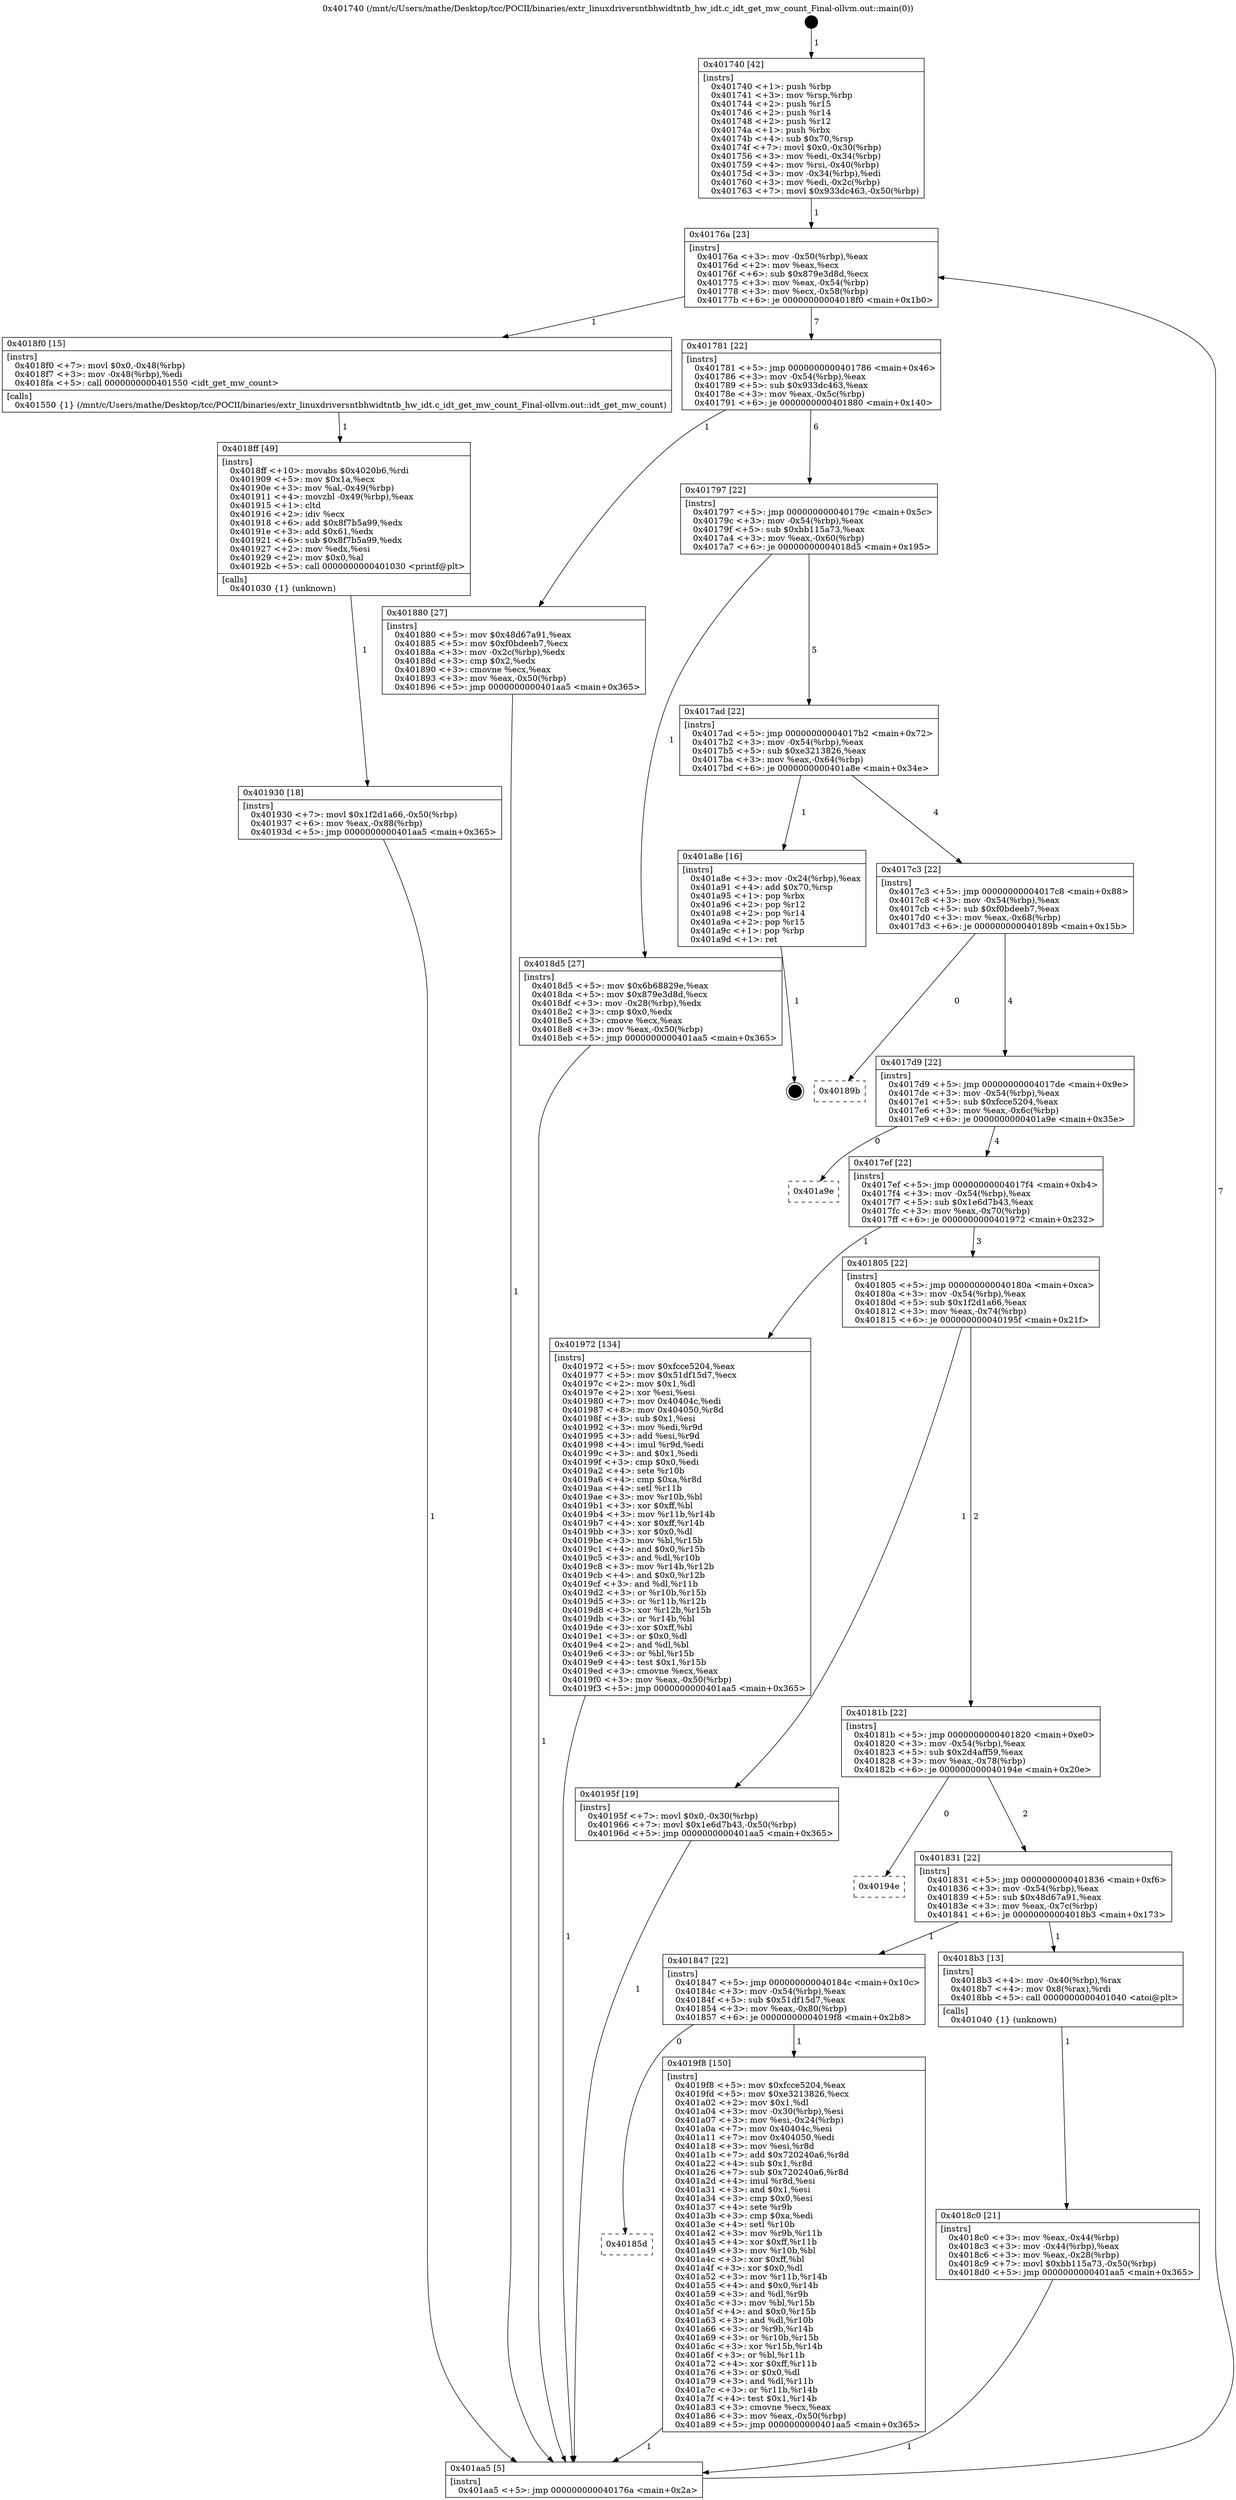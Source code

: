 digraph "0x401740" {
  label = "0x401740 (/mnt/c/Users/mathe/Desktop/tcc/POCII/binaries/extr_linuxdriversntbhwidtntb_hw_idt.c_idt_get_mw_count_Final-ollvm.out::main(0))"
  labelloc = "t"
  node[shape=record]

  Entry [label="",width=0.3,height=0.3,shape=circle,fillcolor=black,style=filled]
  "0x40176a" [label="{
     0x40176a [23]\l
     | [instrs]\l
     &nbsp;&nbsp;0x40176a \<+3\>: mov -0x50(%rbp),%eax\l
     &nbsp;&nbsp;0x40176d \<+2\>: mov %eax,%ecx\l
     &nbsp;&nbsp;0x40176f \<+6\>: sub $0x879e3d8d,%ecx\l
     &nbsp;&nbsp;0x401775 \<+3\>: mov %eax,-0x54(%rbp)\l
     &nbsp;&nbsp;0x401778 \<+3\>: mov %ecx,-0x58(%rbp)\l
     &nbsp;&nbsp;0x40177b \<+6\>: je 00000000004018f0 \<main+0x1b0\>\l
  }"]
  "0x4018f0" [label="{
     0x4018f0 [15]\l
     | [instrs]\l
     &nbsp;&nbsp;0x4018f0 \<+7\>: movl $0x0,-0x48(%rbp)\l
     &nbsp;&nbsp;0x4018f7 \<+3\>: mov -0x48(%rbp),%edi\l
     &nbsp;&nbsp;0x4018fa \<+5\>: call 0000000000401550 \<idt_get_mw_count\>\l
     | [calls]\l
     &nbsp;&nbsp;0x401550 \{1\} (/mnt/c/Users/mathe/Desktop/tcc/POCII/binaries/extr_linuxdriversntbhwidtntb_hw_idt.c_idt_get_mw_count_Final-ollvm.out::idt_get_mw_count)\l
  }"]
  "0x401781" [label="{
     0x401781 [22]\l
     | [instrs]\l
     &nbsp;&nbsp;0x401781 \<+5\>: jmp 0000000000401786 \<main+0x46\>\l
     &nbsp;&nbsp;0x401786 \<+3\>: mov -0x54(%rbp),%eax\l
     &nbsp;&nbsp;0x401789 \<+5\>: sub $0x933dc463,%eax\l
     &nbsp;&nbsp;0x40178e \<+3\>: mov %eax,-0x5c(%rbp)\l
     &nbsp;&nbsp;0x401791 \<+6\>: je 0000000000401880 \<main+0x140\>\l
  }"]
  Exit [label="",width=0.3,height=0.3,shape=circle,fillcolor=black,style=filled,peripheries=2]
  "0x401880" [label="{
     0x401880 [27]\l
     | [instrs]\l
     &nbsp;&nbsp;0x401880 \<+5\>: mov $0x48d67a91,%eax\l
     &nbsp;&nbsp;0x401885 \<+5\>: mov $0xf0bdeeb7,%ecx\l
     &nbsp;&nbsp;0x40188a \<+3\>: mov -0x2c(%rbp),%edx\l
     &nbsp;&nbsp;0x40188d \<+3\>: cmp $0x2,%edx\l
     &nbsp;&nbsp;0x401890 \<+3\>: cmovne %ecx,%eax\l
     &nbsp;&nbsp;0x401893 \<+3\>: mov %eax,-0x50(%rbp)\l
     &nbsp;&nbsp;0x401896 \<+5\>: jmp 0000000000401aa5 \<main+0x365\>\l
  }"]
  "0x401797" [label="{
     0x401797 [22]\l
     | [instrs]\l
     &nbsp;&nbsp;0x401797 \<+5\>: jmp 000000000040179c \<main+0x5c\>\l
     &nbsp;&nbsp;0x40179c \<+3\>: mov -0x54(%rbp),%eax\l
     &nbsp;&nbsp;0x40179f \<+5\>: sub $0xbb115a73,%eax\l
     &nbsp;&nbsp;0x4017a4 \<+3\>: mov %eax,-0x60(%rbp)\l
     &nbsp;&nbsp;0x4017a7 \<+6\>: je 00000000004018d5 \<main+0x195\>\l
  }"]
  "0x401aa5" [label="{
     0x401aa5 [5]\l
     | [instrs]\l
     &nbsp;&nbsp;0x401aa5 \<+5\>: jmp 000000000040176a \<main+0x2a\>\l
  }"]
  "0x401740" [label="{
     0x401740 [42]\l
     | [instrs]\l
     &nbsp;&nbsp;0x401740 \<+1\>: push %rbp\l
     &nbsp;&nbsp;0x401741 \<+3\>: mov %rsp,%rbp\l
     &nbsp;&nbsp;0x401744 \<+2\>: push %r15\l
     &nbsp;&nbsp;0x401746 \<+2\>: push %r14\l
     &nbsp;&nbsp;0x401748 \<+2\>: push %r12\l
     &nbsp;&nbsp;0x40174a \<+1\>: push %rbx\l
     &nbsp;&nbsp;0x40174b \<+4\>: sub $0x70,%rsp\l
     &nbsp;&nbsp;0x40174f \<+7\>: movl $0x0,-0x30(%rbp)\l
     &nbsp;&nbsp;0x401756 \<+3\>: mov %edi,-0x34(%rbp)\l
     &nbsp;&nbsp;0x401759 \<+4\>: mov %rsi,-0x40(%rbp)\l
     &nbsp;&nbsp;0x40175d \<+3\>: mov -0x34(%rbp),%edi\l
     &nbsp;&nbsp;0x401760 \<+3\>: mov %edi,-0x2c(%rbp)\l
     &nbsp;&nbsp;0x401763 \<+7\>: movl $0x933dc463,-0x50(%rbp)\l
  }"]
  "0x40185d" [label="{
     0x40185d\l
  }", style=dashed]
  "0x4018d5" [label="{
     0x4018d5 [27]\l
     | [instrs]\l
     &nbsp;&nbsp;0x4018d5 \<+5\>: mov $0x6b68829e,%eax\l
     &nbsp;&nbsp;0x4018da \<+5\>: mov $0x879e3d8d,%ecx\l
     &nbsp;&nbsp;0x4018df \<+3\>: mov -0x28(%rbp),%edx\l
     &nbsp;&nbsp;0x4018e2 \<+3\>: cmp $0x0,%edx\l
     &nbsp;&nbsp;0x4018e5 \<+3\>: cmove %ecx,%eax\l
     &nbsp;&nbsp;0x4018e8 \<+3\>: mov %eax,-0x50(%rbp)\l
     &nbsp;&nbsp;0x4018eb \<+5\>: jmp 0000000000401aa5 \<main+0x365\>\l
  }"]
  "0x4017ad" [label="{
     0x4017ad [22]\l
     | [instrs]\l
     &nbsp;&nbsp;0x4017ad \<+5\>: jmp 00000000004017b2 \<main+0x72\>\l
     &nbsp;&nbsp;0x4017b2 \<+3\>: mov -0x54(%rbp),%eax\l
     &nbsp;&nbsp;0x4017b5 \<+5\>: sub $0xe3213826,%eax\l
     &nbsp;&nbsp;0x4017ba \<+3\>: mov %eax,-0x64(%rbp)\l
     &nbsp;&nbsp;0x4017bd \<+6\>: je 0000000000401a8e \<main+0x34e\>\l
  }"]
  "0x4019f8" [label="{
     0x4019f8 [150]\l
     | [instrs]\l
     &nbsp;&nbsp;0x4019f8 \<+5\>: mov $0xfcce5204,%eax\l
     &nbsp;&nbsp;0x4019fd \<+5\>: mov $0xe3213826,%ecx\l
     &nbsp;&nbsp;0x401a02 \<+2\>: mov $0x1,%dl\l
     &nbsp;&nbsp;0x401a04 \<+3\>: mov -0x30(%rbp),%esi\l
     &nbsp;&nbsp;0x401a07 \<+3\>: mov %esi,-0x24(%rbp)\l
     &nbsp;&nbsp;0x401a0a \<+7\>: mov 0x40404c,%esi\l
     &nbsp;&nbsp;0x401a11 \<+7\>: mov 0x404050,%edi\l
     &nbsp;&nbsp;0x401a18 \<+3\>: mov %esi,%r8d\l
     &nbsp;&nbsp;0x401a1b \<+7\>: add $0x720240a6,%r8d\l
     &nbsp;&nbsp;0x401a22 \<+4\>: sub $0x1,%r8d\l
     &nbsp;&nbsp;0x401a26 \<+7\>: sub $0x720240a6,%r8d\l
     &nbsp;&nbsp;0x401a2d \<+4\>: imul %r8d,%esi\l
     &nbsp;&nbsp;0x401a31 \<+3\>: and $0x1,%esi\l
     &nbsp;&nbsp;0x401a34 \<+3\>: cmp $0x0,%esi\l
     &nbsp;&nbsp;0x401a37 \<+4\>: sete %r9b\l
     &nbsp;&nbsp;0x401a3b \<+3\>: cmp $0xa,%edi\l
     &nbsp;&nbsp;0x401a3e \<+4\>: setl %r10b\l
     &nbsp;&nbsp;0x401a42 \<+3\>: mov %r9b,%r11b\l
     &nbsp;&nbsp;0x401a45 \<+4\>: xor $0xff,%r11b\l
     &nbsp;&nbsp;0x401a49 \<+3\>: mov %r10b,%bl\l
     &nbsp;&nbsp;0x401a4c \<+3\>: xor $0xff,%bl\l
     &nbsp;&nbsp;0x401a4f \<+3\>: xor $0x0,%dl\l
     &nbsp;&nbsp;0x401a52 \<+3\>: mov %r11b,%r14b\l
     &nbsp;&nbsp;0x401a55 \<+4\>: and $0x0,%r14b\l
     &nbsp;&nbsp;0x401a59 \<+3\>: and %dl,%r9b\l
     &nbsp;&nbsp;0x401a5c \<+3\>: mov %bl,%r15b\l
     &nbsp;&nbsp;0x401a5f \<+4\>: and $0x0,%r15b\l
     &nbsp;&nbsp;0x401a63 \<+3\>: and %dl,%r10b\l
     &nbsp;&nbsp;0x401a66 \<+3\>: or %r9b,%r14b\l
     &nbsp;&nbsp;0x401a69 \<+3\>: or %r10b,%r15b\l
     &nbsp;&nbsp;0x401a6c \<+3\>: xor %r15b,%r14b\l
     &nbsp;&nbsp;0x401a6f \<+3\>: or %bl,%r11b\l
     &nbsp;&nbsp;0x401a72 \<+4\>: xor $0xff,%r11b\l
     &nbsp;&nbsp;0x401a76 \<+3\>: or $0x0,%dl\l
     &nbsp;&nbsp;0x401a79 \<+3\>: and %dl,%r11b\l
     &nbsp;&nbsp;0x401a7c \<+3\>: or %r11b,%r14b\l
     &nbsp;&nbsp;0x401a7f \<+4\>: test $0x1,%r14b\l
     &nbsp;&nbsp;0x401a83 \<+3\>: cmovne %ecx,%eax\l
     &nbsp;&nbsp;0x401a86 \<+3\>: mov %eax,-0x50(%rbp)\l
     &nbsp;&nbsp;0x401a89 \<+5\>: jmp 0000000000401aa5 \<main+0x365\>\l
  }"]
  "0x401a8e" [label="{
     0x401a8e [16]\l
     | [instrs]\l
     &nbsp;&nbsp;0x401a8e \<+3\>: mov -0x24(%rbp),%eax\l
     &nbsp;&nbsp;0x401a91 \<+4\>: add $0x70,%rsp\l
     &nbsp;&nbsp;0x401a95 \<+1\>: pop %rbx\l
     &nbsp;&nbsp;0x401a96 \<+2\>: pop %r12\l
     &nbsp;&nbsp;0x401a98 \<+2\>: pop %r14\l
     &nbsp;&nbsp;0x401a9a \<+2\>: pop %r15\l
     &nbsp;&nbsp;0x401a9c \<+1\>: pop %rbp\l
     &nbsp;&nbsp;0x401a9d \<+1\>: ret\l
  }"]
  "0x4017c3" [label="{
     0x4017c3 [22]\l
     | [instrs]\l
     &nbsp;&nbsp;0x4017c3 \<+5\>: jmp 00000000004017c8 \<main+0x88\>\l
     &nbsp;&nbsp;0x4017c8 \<+3\>: mov -0x54(%rbp),%eax\l
     &nbsp;&nbsp;0x4017cb \<+5\>: sub $0xf0bdeeb7,%eax\l
     &nbsp;&nbsp;0x4017d0 \<+3\>: mov %eax,-0x68(%rbp)\l
     &nbsp;&nbsp;0x4017d3 \<+6\>: je 000000000040189b \<main+0x15b\>\l
  }"]
  "0x401930" [label="{
     0x401930 [18]\l
     | [instrs]\l
     &nbsp;&nbsp;0x401930 \<+7\>: movl $0x1f2d1a66,-0x50(%rbp)\l
     &nbsp;&nbsp;0x401937 \<+6\>: mov %eax,-0x88(%rbp)\l
     &nbsp;&nbsp;0x40193d \<+5\>: jmp 0000000000401aa5 \<main+0x365\>\l
  }"]
  "0x40189b" [label="{
     0x40189b\l
  }", style=dashed]
  "0x4017d9" [label="{
     0x4017d9 [22]\l
     | [instrs]\l
     &nbsp;&nbsp;0x4017d9 \<+5\>: jmp 00000000004017de \<main+0x9e\>\l
     &nbsp;&nbsp;0x4017de \<+3\>: mov -0x54(%rbp),%eax\l
     &nbsp;&nbsp;0x4017e1 \<+5\>: sub $0xfcce5204,%eax\l
     &nbsp;&nbsp;0x4017e6 \<+3\>: mov %eax,-0x6c(%rbp)\l
     &nbsp;&nbsp;0x4017e9 \<+6\>: je 0000000000401a9e \<main+0x35e\>\l
  }"]
  "0x4018ff" [label="{
     0x4018ff [49]\l
     | [instrs]\l
     &nbsp;&nbsp;0x4018ff \<+10\>: movabs $0x4020b6,%rdi\l
     &nbsp;&nbsp;0x401909 \<+5\>: mov $0x1a,%ecx\l
     &nbsp;&nbsp;0x40190e \<+3\>: mov %al,-0x49(%rbp)\l
     &nbsp;&nbsp;0x401911 \<+4\>: movzbl -0x49(%rbp),%eax\l
     &nbsp;&nbsp;0x401915 \<+1\>: cltd\l
     &nbsp;&nbsp;0x401916 \<+2\>: idiv %ecx\l
     &nbsp;&nbsp;0x401918 \<+6\>: add $0x8f7b5a99,%edx\l
     &nbsp;&nbsp;0x40191e \<+3\>: add $0x61,%edx\l
     &nbsp;&nbsp;0x401921 \<+6\>: sub $0x8f7b5a99,%edx\l
     &nbsp;&nbsp;0x401927 \<+2\>: mov %edx,%esi\l
     &nbsp;&nbsp;0x401929 \<+2\>: mov $0x0,%al\l
     &nbsp;&nbsp;0x40192b \<+5\>: call 0000000000401030 \<printf@plt\>\l
     | [calls]\l
     &nbsp;&nbsp;0x401030 \{1\} (unknown)\l
  }"]
  "0x401a9e" [label="{
     0x401a9e\l
  }", style=dashed]
  "0x4017ef" [label="{
     0x4017ef [22]\l
     | [instrs]\l
     &nbsp;&nbsp;0x4017ef \<+5\>: jmp 00000000004017f4 \<main+0xb4\>\l
     &nbsp;&nbsp;0x4017f4 \<+3\>: mov -0x54(%rbp),%eax\l
     &nbsp;&nbsp;0x4017f7 \<+5\>: sub $0x1e6d7b43,%eax\l
     &nbsp;&nbsp;0x4017fc \<+3\>: mov %eax,-0x70(%rbp)\l
     &nbsp;&nbsp;0x4017ff \<+6\>: je 0000000000401972 \<main+0x232\>\l
  }"]
  "0x4018c0" [label="{
     0x4018c0 [21]\l
     | [instrs]\l
     &nbsp;&nbsp;0x4018c0 \<+3\>: mov %eax,-0x44(%rbp)\l
     &nbsp;&nbsp;0x4018c3 \<+3\>: mov -0x44(%rbp),%eax\l
     &nbsp;&nbsp;0x4018c6 \<+3\>: mov %eax,-0x28(%rbp)\l
     &nbsp;&nbsp;0x4018c9 \<+7\>: movl $0xbb115a73,-0x50(%rbp)\l
     &nbsp;&nbsp;0x4018d0 \<+5\>: jmp 0000000000401aa5 \<main+0x365\>\l
  }"]
  "0x401972" [label="{
     0x401972 [134]\l
     | [instrs]\l
     &nbsp;&nbsp;0x401972 \<+5\>: mov $0xfcce5204,%eax\l
     &nbsp;&nbsp;0x401977 \<+5\>: mov $0x51df15d7,%ecx\l
     &nbsp;&nbsp;0x40197c \<+2\>: mov $0x1,%dl\l
     &nbsp;&nbsp;0x40197e \<+2\>: xor %esi,%esi\l
     &nbsp;&nbsp;0x401980 \<+7\>: mov 0x40404c,%edi\l
     &nbsp;&nbsp;0x401987 \<+8\>: mov 0x404050,%r8d\l
     &nbsp;&nbsp;0x40198f \<+3\>: sub $0x1,%esi\l
     &nbsp;&nbsp;0x401992 \<+3\>: mov %edi,%r9d\l
     &nbsp;&nbsp;0x401995 \<+3\>: add %esi,%r9d\l
     &nbsp;&nbsp;0x401998 \<+4\>: imul %r9d,%edi\l
     &nbsp;&nbsp;0x40199c \<+3\>: and $0x1,%edi\l
     &nbsp;&nbsp;0x40199f \<+3\>: cmp $0x0,%edi\l
     &nbsp;&nbsp;0x4019a2 \<+4\>: sete %r10b\l
     &nbsp;&nbsp;0x4019a6 \<+4\>: cmp $0xa,%r8d\l
     &nbsp;&nbsp;0x4019aa \<+4\>: setl %r11b\l
     &nbsp;&nbsp;0x4019ae \<+3\>: mov %r10b,%bl\l
     &nbsp;&nbsp;0x4019b1 \<+3\>: xor $0xff,%bl\l
     &nbsp;&nbsp;0x4019b4 \<+3\>: mov %r11b,%r14b\l
     &nbsp;&nbsp;0x4019b7 \<+4\>: xor $0xff,%r14b\l
     &nbsp;&nbsp;0x4019bb \<+3\>: xor $0x0,%dl\l
     &nbsp;&nbsp;0x4019be \<+3\>: mov %bl,%r15b\l
     &nbsp;&nbsp;0x4019c1 \<+4\>: and $0x0,%r15b\l
     &nbsp;&nbsp;0x4019c5 \<+3\>: and %dl,%r10b\l
     &nbsp;&nbsp;0x4019c8 \<+3\>: mov %r14b,%r12b\l
     &nbsp;&nbsp;0x4019cb \<+4\>: and $0x0,%r12b\l
     &nbsp;&nbsp;0x4019cf \<+3\>: and %dl,%r11b\l
     &nbsp;&nbsp;0x4019d2 \<+3\>: or %r10b,%r15b\l
     &nbsp;&nbsp;0x4019d5 \<+3\>: or %r11b,%r12b\l
     &nbsp;&nbsp;0x4019d8 \<+3\>: xor %r12b,%r15b\l
     &nbsp;&nbsp;0x4019db \<+3\>: or %r14b,%bl\l
     &nbsp;&nbsp;0x4019de \<+3\>: xor $0xff,%bl\l
     &nbsp;&nbsp;0x4019e1 \<+3\>: or $0x0,%dl\l
     &nbsp;&nbsp;0x4019e4 \<+2\>: and %dl,%bl\l
     &nbsp;&nbsp;0x4019e6 \<+3\>: or %bl,%r15b\l
     &nbsp;&nbsp;0x4019e9 \<+4\>: test $0x1,%r15b\l
     &nbsp;&nbsp;0x4019ed \<+3\>: cmovne %ecx,%eax\l
     &nbsp;&nbsp;0x4019f0 \<+3\>: mov %eax,-0x50(%rbp)\l
     &nbsp;&nbsp;0x4019f3 \<+5\>: jmp 0000000000401aa5 \<main+0x365\>\l
  }"]
  "0x401805" [label="{
     0x401805 [22]\l
     | [instrs]\l
     &nbsp;&nbsp;0x401805 \<+5\>: jmp 000000000040180a \<main+0xca\>\l
     &nbsp;&nbsp;0x40180a \<+3\>: mov -0x54(%rbp),%eax\l
     &nbsp;&nbsp;0x40180d \<+5\>: sub $0x1f2d1a66,%eax\l
     &nbsp;&nbsp;0x401812 \<+3\>: mov %eax,-0x74(%rbp)\l
     &nbsp;&nbsp;0x401815 \<+6\>: je 000000000040195f \<main+0x21f\>\l
  }"]
  "0x401847" [label="{
     0x401847 [22]\l
     | [instrs]\l
     &nbsp;&nbsp;0x401847 \<+5\>: jmp 000000000040184c \<main+0x10c\>\l
     &nbsp;&nbsp;0x40184c \<+3\>: mov -0x54(%rbp),%eax\l
     &nbsp;&nbsp;0x40184f \<+5\>: sub $0x51df15d7,%eax\l
     &nbsp;&nbsp;0x401854 \<+3\>: mov %eax,-0x80(%rbp)\l
     &nbsp;&nbsp;0x401857 \<+6\>: je 00000000004019f8 \<main+0x2b8\>\l
  }"]
  "0x40195f" [label="{
     0x40195f [19]\l
     | [instrs]\l
     &nbsp;&nbsp;0x40195f \<+7\>: movl $0x0,-0x30(%rbp)\l
     &nbsp;&nbsp;0x401966 \<+7\>: movl $0x1e6d7b43,-0x50(%rbp)\l
     &nbsp;&nbsp;0x40196d \<+5\>: jmp 0000000000401aa5 \<main+0x365\>\l
  }"]
  "0x40181b" [label="{
     0x40181b [22]\l
     | [instrs]\l
     &nbsp;&nbsp;0x40181b \<+5\>: jmp 0000000000401820 \<main+0xe0\>\l
     &nbsp;&nbsp;0x401820 \<+3\>: mov -0x54(%rbp),%eax\l
     &nbsp;&nbsp;0x401823 \<+5\>: sub $0x2d4aff59,%eax\l
     &nbsp;&nbsp;0x401828 \<+3\>: mov %eax,-0x78(%rbp)\l
     &nbsp;&nbsp;0x40182b \<+6\>: je 000000000040194e \<main+0x20e\>\l
  }"]
  "0x4018b3" [label="{
     0x4018b3 [13]\l
     | [instrs]\l
     &nbsp;&nbsp;0x4018b3 \<+4\>: mov -0x40(%rbp),%rax\l
     &nbsp;&nbsp;0x4018b7 \<+4\>: mov 0x8(%rax),%rdi\l
     &nbsp;&nbsp;0x4018bb \<+5\>: call 0000000000401040 \<atoi@plt\>\l
     | [calls]\l
     &nbsp;&nbsp;0x401040 \{1\} (unknown)\l
  }"]
  "0x40194e" [label="{
     0x40194e\l
  }", style=dashed]
  "0x401831" [label="{
     0x401831 [22]\l
     | [instrs]\l
     &nbsp;&nbsp;0x401831 \<+5\>: jmp 0000000000401836 \<main+0xf6\>\l
     &nbsp;&nbsp;0x401836 \<+3\>: mov -0x54(%rbp),%eax\l
     &nbsp;&nbsp;0x401839 \<+5\>: sub $0x48d67a91,%eax\l
     &nbsp;&nbsp;0x40183e \<+3\>: mov %eax,-0x7c(%rbp)\l
     &nbsp;&nbsp;0x401841 \<+6\>: je 00000000004018b3 \<main+0x173\>\l
  }"]
  Entry -> "0x401740" [label=" 1"]
  "0x40176a" -> "0x4018f0" [label=" 1"]
  "0x40176a" -> "0x401781" [label=" 7"]
  "0x401a8e" -> Exit [label=" 1"]
  "0x401781" -> "0x401880" [label=" 1"]
  "0x401781" -> "0x401797" [label=" 6"]
  "0x401880" -> "0x401aa5" [label=" 1"]
  "0x401740" -> "0x40176a" [label=" 1"]
  "0x401aa5" -> "0x40176a" [label=" 7"]
  "0x4019f8" -> "0x401aa5" [label=" 1"]
  "0x401797" -> "0x4018d5" [label=" 1"]
  "0x401797" -> "0x4017ad" [label=" 5"]
  "0x401847" -> "0x40185d" [label=" 0"]
  "0x4017ad" -> "0x401a8e" [label=" 1"]
  "0x4017ad" -> "0x4017c3" [label=" 4"]
  "0x401847" -> "0x4019f8" [label=" 1"]
  "0x4017c3" -> "0x40189b" [label=" 0"]
  "0x4017c3" -> "0x4017d9" [label=" 4"]
  "0x401972" -> "0x401aa5" [label=" 1"]
  "0x4017d9" -> "0x401a9e" [label=" 0"]
  "0x4017d9" -> "0x4017ef" [label=" 4"]
  "0x40195f" -> "0x401aa5" [label=" 1"]
  "0x4017ef" -> "0x401972" [label=" 1"]
  "0x4017ef" -> "0x401805" [label=" 3"]
  "0x401930" -> "0x401aa5" [label=" 1"]
  "0x401805" -> "0x40195f" [label=" 1"]
  "0x401805" -> "0x40181b" [label=" 2"]
  "0x4018ff" -> "0x401930" [label=" 1"]
  "0x40181b" -> "0x40194e" [label=" 0"]
  "0x40181b" -> "0x401831" [label=" 2"]
  "0x4018f0" -> "0x4018ff" [label=" 1"]
  "0x401831" -> "0x4018b3" [label=" 1"]
  "0x401831" -> "0x401847" [label=" 1"]
  "0x4018b3" -> "0x4018c0" [label=" 1"]
  "0x4018c0" -> "0x401aa5" [label=" 1"]
  "0x4018d5" -> "0x401aa5" [label=" 1"]
}
